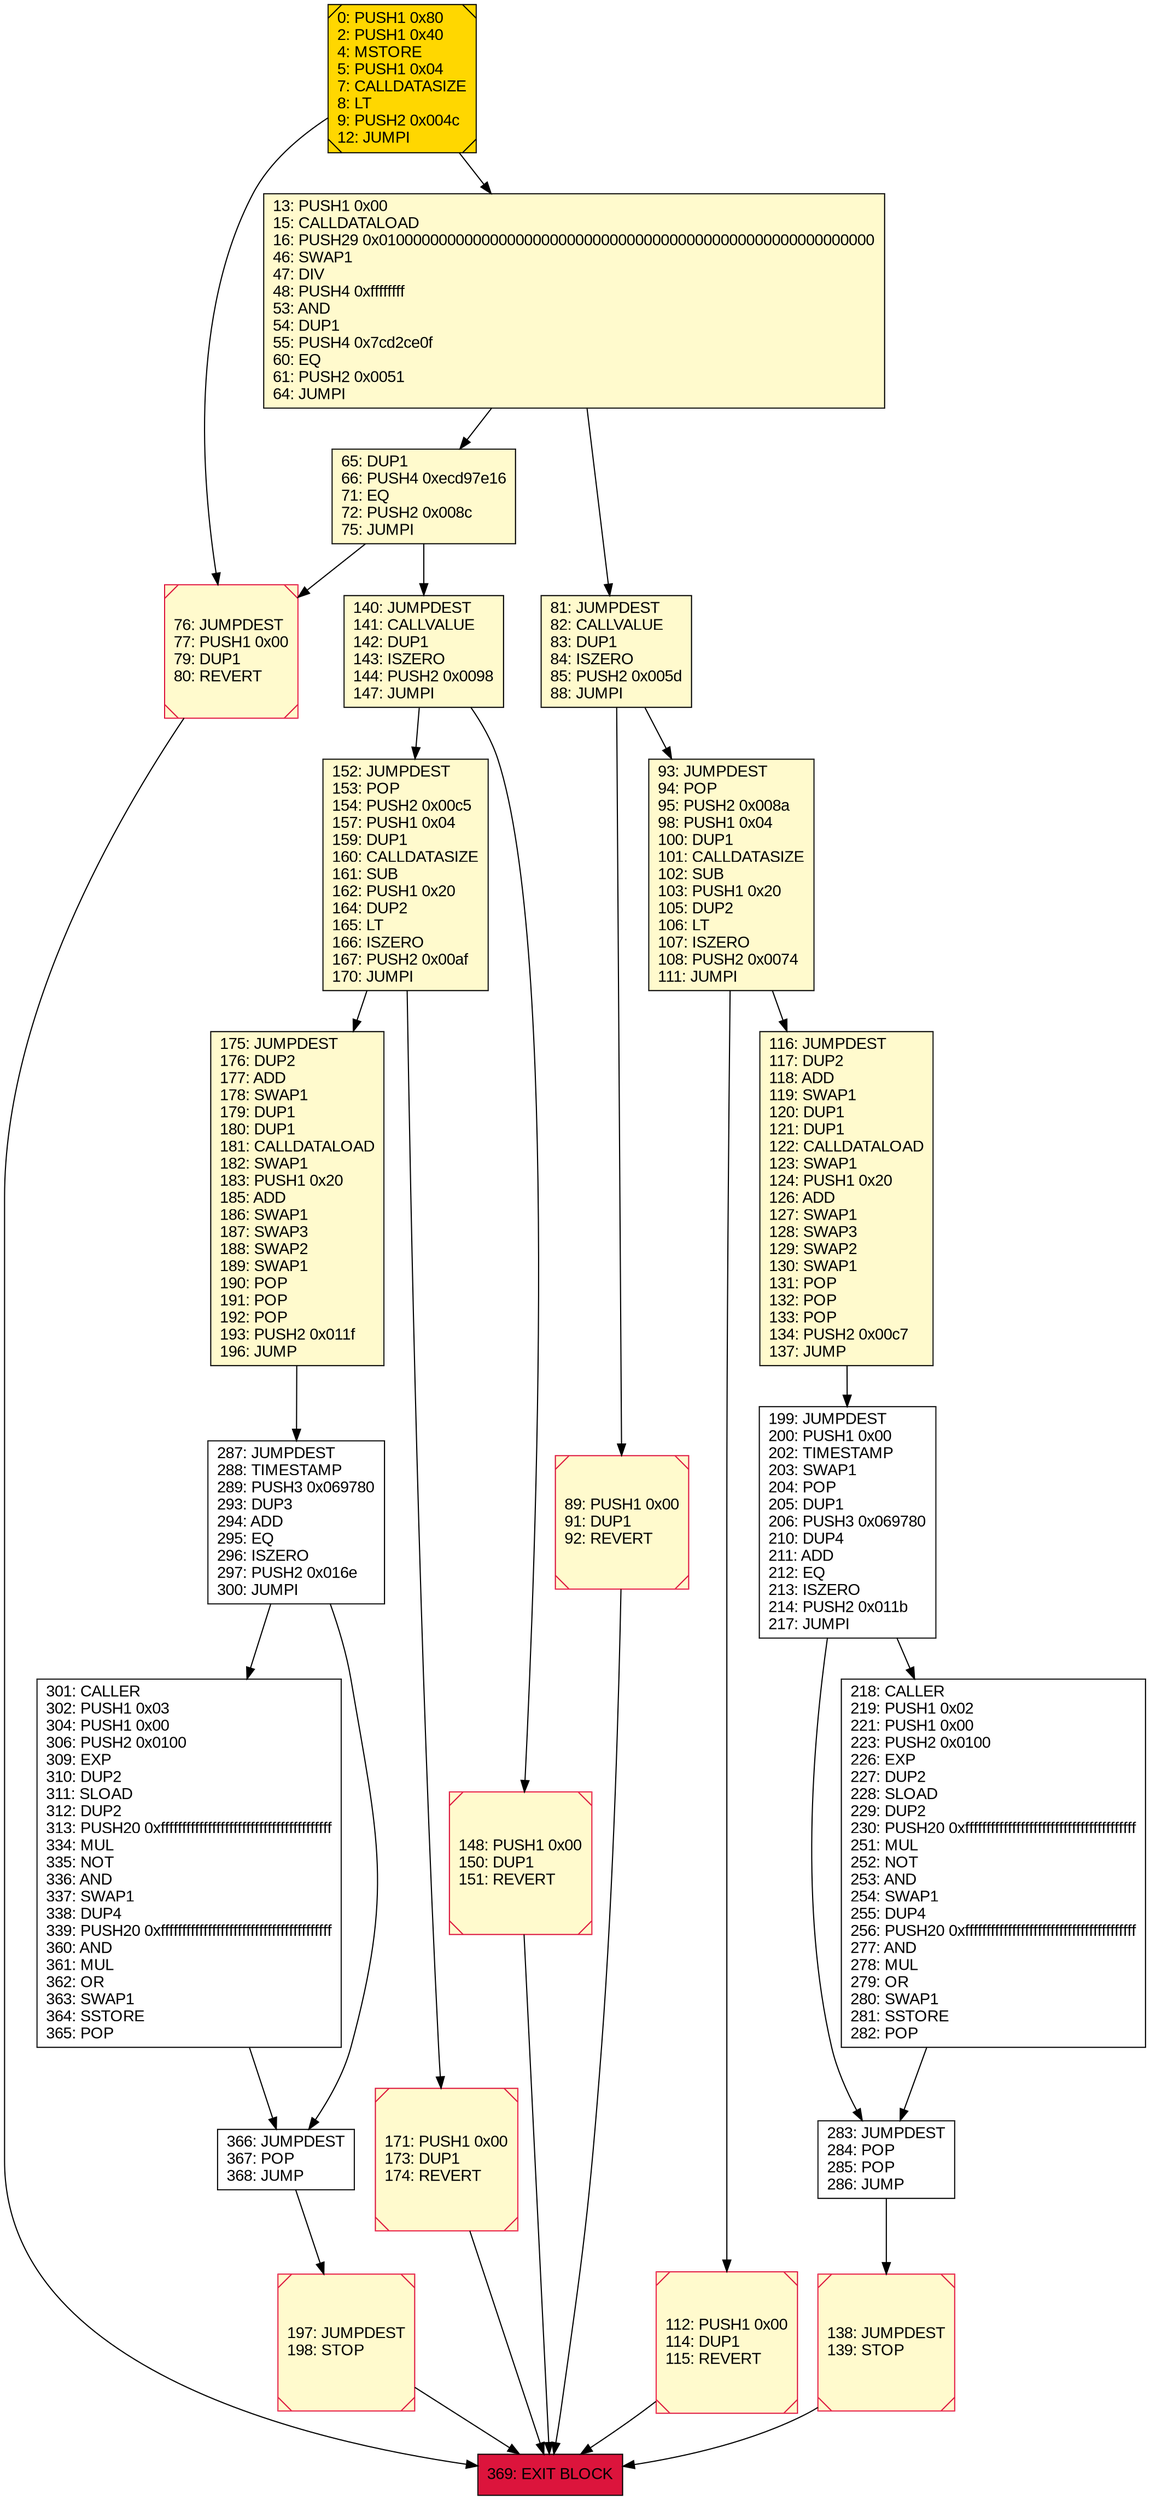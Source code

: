 digraph G {
bgcolor=transparent rankdir=UD;
node [shape=box style=filled color=black fillcolor=white fontname=arial fontcolor=black];
93 [label="93: JUMPDEST\l94: POP\l95: PUSH2 0x008a\l98: PUSH1 0x04\l100: DUP1\l101: CALLDATASIZE\l102: SUB\l103: PUSH1 0x20\l105: DUP2\l106: LT\l107: ISZERO\l108: PUSH2 0x0074\l111: JUMPI\l" fillcolor=lemonchiffon ];
140 [label="140: JUMPDEST\l141: CALLVALUE\l142: DUP1\l143: ISZERO\l144: PUSH2 0x0098\l147: JUMPI\l" fillcolor=lemonchiffon ];
199 [label="199: JUMPDEST\l200: PUSH1 0x00\l202: TIMESTAMP\l203: SWAP1\l204: POP\l205: DUP1\l206: PUSH3 0x069780\l210: DUP4\l211: ADD\l212: EQ\l213: ISZERO\l214: PUSH2 0x011b\l217: JUMPI\l" ];
116 [label="116: JUMPDEST\l117: DUP2\l118: ADD\l119: SWAP1\l120: DUP1\l121: DUP1\l122: CALLDATALOAD\l123: SWAP1\l124: PUSH1 0x20\l126: ADD\l127: SWAP1\l128: SWAP3\l129: SWAP2\l130: SWAP1\l131: POP\l132: POP\l133: POP\l134: PUSH2 0x00c7\l137: JUMP\l" fillcolor=lemonchiffon ];
0 [label="0: PUSH1 0x80\l2: PUSH1 0x40\l4: MSTORE\l5: PUSH1 0x04\l7: CALLDATASIZE\l8: LT\l9: PUSH2 0x004c\l12: JUMPI\l" fillcolor=lemonchiffon shape=Msquare fillcolor=gold ];
76 [label="76: JUMPDEST\l77: PUSH1 0x00\l79: DUP1\l80: REVERT\l" fillcolor=lemonchiffon shape=Msquare color=crimson ];
366 [label="366: JUMPDEST\l367: POP\l368: JUMP\l" ];
171 [label="171: PUSH1 0x00\l173: DUP1\l174: REVERT\l" fillcolor=lemonchiffon shape=Msquare color=crimson ];
81 [label="81: JUMPDEST\l82: CALLVALUE\l83: DUP1\l84: ISZERO\l85: PUSH2 0x005d\l88: JUMPI\l" fillcolor=lemonchiffon ];
287 [label="287: JUMPDEST\l288: TIMESTAMP\l289: PUSH3 0x069780\l293: DUP3\l294: ADD\l295: EQ\l296: ISZERO\l297: PUSH2 0x016e\l300: JUMPI\l" ];
301 [label="301: CALLER\l302: PUSH1 0x03\l304: PUSH1 0x00\l306: PUSH2 0x0100\l309: EXP\l310: DUP2\l311: SLOAD\l312: DUP2\l313: PUSH20 0xffffffffffffffffffffffffffffffffffffffff\l334: MUL\l335: NOT\l336: AND\l337: SWAP1\l338: DUP4\l339: PUSH20 0xffffffffffffffffffffffffffffffffffffffff\l360: AND\l361: MUL\l362: OR\l363: SWAP1\l364: SSTORE\l365: POP\l" ];
218 [label="218: CALLER\l219: PUSH1 0x02\l221: PUSH1 0x00\l223: PUSH2 0x0100\l226: EXP\l227: DUP2\l228: SLOAD\l229: DUP2\l230: PUSH20 0xffffffffffffffffffffffffffffffffffffffff\l251: MUL\l252: NOT\l253: AND\l254: SWAP1\l255: DUP4\l256: PUSH20 0xffffffffffffffffffffffffffffffffffffffff\l277: AND\l278: MUL\l279: OR\l280: SWAP1\l281: SSTORE\l282: POP\l" ];
283 [label="283: JUMPDEST\l284: POP\l285: POP\l286: JUMP\l" ];
369 [label="369: EXIT BLOCK\l" fillcolor=crimson ];
112 [label="112: PUSH1 0x00\l114: DUP1\l115: REVERT\l" fillcolor=lemonchiffon shape=Msquare color=crimson ];
197 [label="197: JUMPDEST\l198: STOP\l" fillcolor=lemonchiffon shape=Msquare color=crimson ];
13 [label="13: PUSH1 0x00\l15: CALLDATALOAD\l16: PUSH29 0x0100000000000000000000000000000000000000000000000000000000\l46: SWAP1\l47: DIV\l48: PUSH4 0xffffffff\l53: AND\l54: DUP1\l55: PUSH4 0x7cd2ce0f\l60: EQ\l61: PUSH2 0x0051\l64: JUMPI\l" fillcolor=lemonchiffon ];
148 [label="148: PUSH1 0x00\l150: DUP1\l151: REVERT\l" fillcolor=lemonchiffon shape=Msquare color=crimson ];
89 [label="89: PUSH1 0x00\l91: DUP1\l92: REVERT\l" fillcolor=lemonchiffon shape=Msquare color=crimson ];
175 [label="175: JUMPDEST\l176: DUP2\l177: ADD\l178: SWAP1\l179: DUP1\l180: DUP1\l181: CALLDATALOAD\l182: SWAP1\l183: PUSH1 0x20\l185: ADD\l186: SWAP1\l187: SWAP3\l188: SWAP2\l189: SWAP1\l190: POP\l191: POP\l192: POP\l193: PUSH2 0x011f\l196: JUMP\l" fillcolor=lemonchiffon ];
65 [label="65: DUP1\l66: PUSH4 0xecd97e16\l71: EQ\l72: PUSH2 0x008c\l75: JUMPI\l" fillcolor=lemonchiffon ];
152 [label="152: JUMPDEST\l153: POP\l154: PUSH2 0x00c5\l157: PUSH1 0x04\l159: DUP1\l160: CALLDATASIZE\l161: SUB\l162: PUSH1 0x20\l164: DUP2\l165: LT\l166: ISZERO\l167: PUSH2 0x00af\l170: JUMPI\l" fillcolor=lemonchiffon ];
138 [label="138: JUMPDEST\l139: STOP\l" fillcolor=lemonchiffon shape=Msquare color=crimson ];
152 -> 175;
148 -> 369;
301 -> 366;
89 -> 369;
116 -> 199;
283 -> 138;
140 -> 148;
65 -> 76;
175 -> 287;
199 -> 283;
366 -> 197;
0 -> 13;
140 -> 152;
0 -> 76;
112 -> 369;
197 -> 369;
287 -> 366;
287 -> 301;
199 -> 218;
93 -> 116;
81 -> 93;
13 -> 65;
138 -> 369;
93 -> 112;
152 -> 171;
81 -> 89;
76 -> 369;
171 -> 369;
218 -> 283;
13 -> 81;
65 -> 140;
}